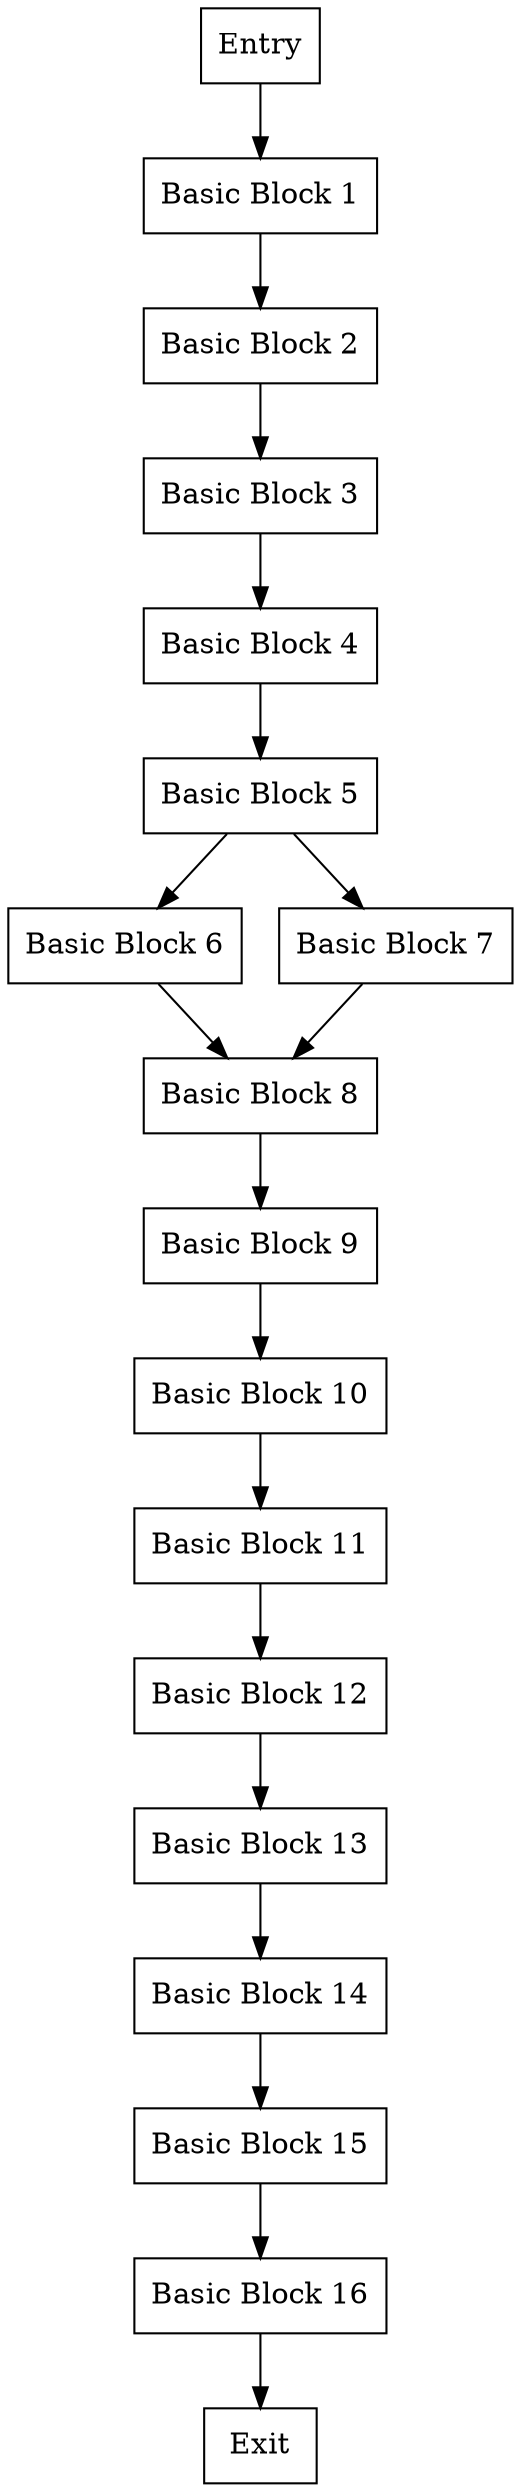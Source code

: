 digraph "Control Flow Graph" {
  node[shape=box];
  
  "Entry" -> "Basic Block 1";
  "Basic Block 1" -> "Basic Block 2";
  "Basic Block 2" -> "Basic Block 3";
  "Basic Block 3" -> "Basic Block 4";
  "Basic Block 4" -> "Basic Block 5";
  "Basic Block 5" -> "Basic Block 6";
  "Basic Block 5" -> "Basic Block 7";
  "Basic Block 6" -> "Basic Block 8";
  "Basic Block 7" -> "Basic Block 8";
   "Basic Block 8" -> "Basic Block 9";
  "Basic Block 9" -> "Basic Block 10";
  "Basic Block 10" -> "Basic Block 11";
  "Basic Block 11" -> "Basic Block 12";
  "Basic Block 12" -> "Basic Block 13";
  "Basic Block 13" -> "Basic Block 14";
  "Basic Block 14" -> "Basic Block 15";
  "Basic Block 15" -> "Basic Block 16";
  "Basic Block 16" -> "Exit";

}